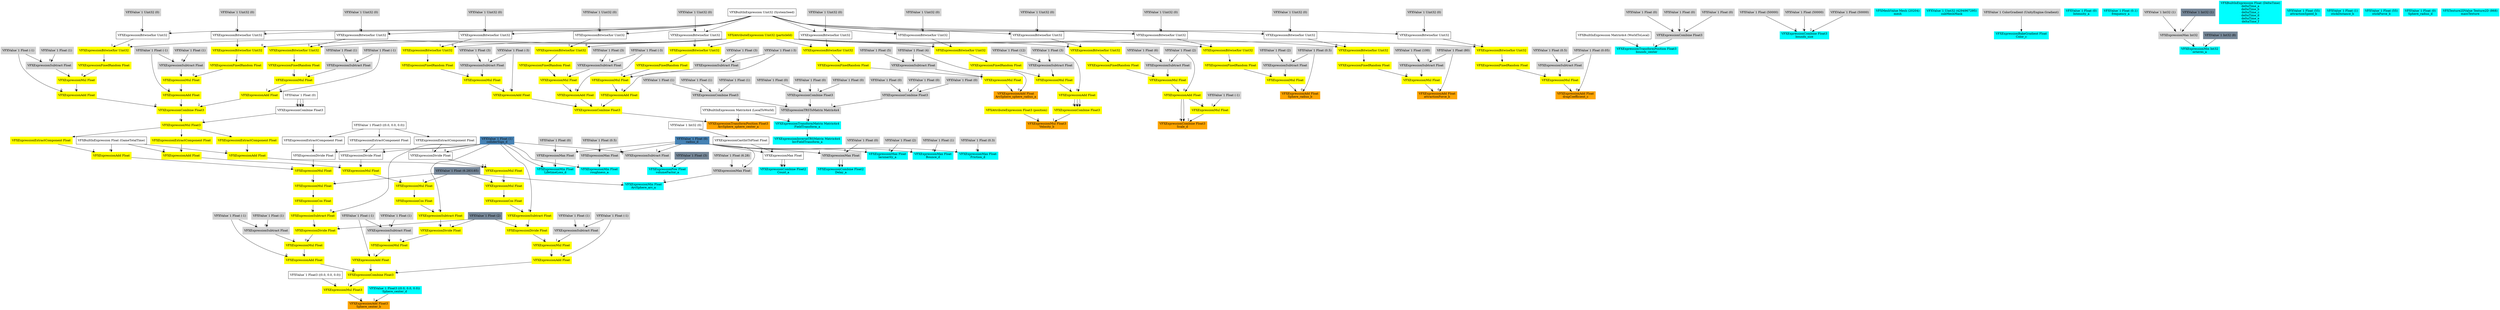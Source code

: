 digraph G {
node0 [shape="box" color="cyan" style="filled" label="VFXExpressionCombine Float2
Count_a"]
node1 [shape="box" label="VFXExpressionMax Float"]
node2 [shape="box" label="VFXExpressionCastIntToFloat Float"]
node3 [shape="box" label="VFXValue`1 Int32 (0)"]
node4 [shape="box" color="steelblue" style="filled" label="VFXValue`1 Float (0)
radius_d"]
node5 [shape="box" color="cyan" style="filled" label="VFXExpressionCombine Float2
Delay_a"]
node6 [shape="box" color="lightgray" style="filled" label="VFXExpressionMax Float"]
node7 [shape="box" color="lightgray" style="filled" label="VFXValue`1 Float (0)"]
node8 [shape="box" color="cyan" style="filled" label="VFXExpressionTransformPosition Float3
bounds_center"]
node9 [shape="box" label="VFXBuiltInExpression Matrix4x4 (WorldToLocal)"]
node10 [shape="box" color="lightgray" style="filled" label="VFXExpressionCombine Float3"]
node11 [shape="box" color="lightgray" style="filled" label="VFXValue`1 Float (0)"]
node12 [shape="box" color="lightgray" style="filled" label="VFXValue`1 Float (0)"]
node13 [shape="box" color="lightgray" style="filled" label="VFXValue`1 Float (0)"]
node14 [shape="box" color="cyan" style="filled" label="VFXExpressionCombine Float3
bounds_size"]
node15 [shape="box" color="lightgray" style="filled" label="VFXValue`1 Float (50000)"]
node16 [shape="box" color="lightgray" style="filled" label="VFXValue`1 Float (50000)"]
node17 [shape="box" color="lightgray" style="filled" label="VFXValue`1 Float (50000)"]
node18 [shape="box" color="cyan" style="filled" label="VFXMeshValue Mesh (20204)
mesh"]
node19 [shape="box" color="cyan" style="filled" label="VFXValue`1 Uint32 (4294967295)
subMeshMask"]
node20 [shape="box" color="orange" style="filled" label="VFXExpressionTransformPosition Float3
ArcSphere_sphere_center_a"]
node21 [shape="box" label="VFXBuiltInExpression Matrix4x4 (LocalToWorld)"]
node22 [shape="box" color="yellow" style="filled" label="VFXExpressionCombine Float3"]
node23 [shape="box" color="yellow" style="filled" label="VFXExpressionAdd Float"]
node24 [shape="box" color="lightgray" style="filled" label="VFXValue`1 Float (-3)"]
node25 [shape="box" color="yellow" style="filled" label="VFXExpressionMul Float"]
node26 [shape="box" color="yellow" style="filled" label="VFXExpressionFixedRandom Float"]
node27 [shape="box" color="yellow" style="filled" label="VFXExpressionBitwiseXor Uint32"]
node28 [shape="box" color="yellow" style="filled" label="VFXAttributeExpression Uint32 (particleId)"]
node29 [shape="box" label="VFXExpressionBitwiseXor Uint32"]
node30 [shape="box" color="lightgray" style="filled" label="VFXValue`1 Uint32 (0)"]
node31 [shape="box" label="VFXBuiltInExpression Uint32 (SystemSeed)"]
node32 [shape="box" color="lightgray" style="filled" label="VFXExpressionSubtract Float"]
node33 [shape="box" color="lightgray" style="filled" label="VFXValue`1 Float (3)"]
node34 [shape="box" color="yellow" style="filled" label="VFXExpressionAdd Float"]
node35 [shape="box" color="lightgray" style="filled" label="VFXValue`1 Float (-3)"]
node36 [shape="box" color="yellow" style="filled" label="VFXExpressionMul Float"]
node37 [shape="box" color="yellow" style="filled" label="VFXExpressionFixedRandom Float"]
node38 [shape="box" color="yellow" style="filled" label="VFXExpressionBitwiseXor Uint32"]
node39 [shape="box" label="VFXExpressionBitwiseXor Uint32"]
node40 [shape="box" color="lightgray" style="filled" label="VFXValue`1 Uint32 (0)"]
node41 [shape="box" color="lightgray" style="filled" label="VFXExpressionSubtract Float"]
node42 [shape="box" color="lightgray" style="filled" label="VFXValue`1 Float (3)"]
node43 [shape="box" color="yellow" style="filled" label="VFXExpressionAdd Float"]
node44 [shape="box" color="lightgray" style="filled" label="VFXValue`1 Float (-3)"]
node45 [shape="box" color="yellow" style="filled" label="VFXExpressionMul Float"]
node46 [shape="box" color="yellow" style="filled" label="VFXExpressionFixedRandom Float"]
node47 [shape="box" color="yellow" style="filled" label="VFXExpressionBitwiseXor Uint32"]
node48 [shape="box" label="VFXExpressionBitwiseXor Uint32"]
node49 [shape="box" color="lightgray" style="filled" label="VFXValue`1 Uint32 (0)"]
node50 [shape="box" color="lightgray" style="filled" label="VFXExpressionSubtract Float"]
node51 [shape="box" color="lightgray" style="filled" label="VFXValue`1 Float (3)"]
node52 [shape="box" color="orange" style="filled" label="VFXExpressionAdd Float
ArcSphere_sphere_radius_a"]
node53 [shape="box" color="lightgray" style="filled" label="VFXValue`1 Float (4)"]
node54 [shape="box" color="yellow" style="filled" label="VFXExpressionMul Float"]
node55 [shape="box" color="yellow" style="filled" label="VFXExpressionFixedRandom Float"]
node56 [shape="box" color="yellow" style="filled" label="VFXExpressionBitwiseXor Uint32"]
node57 [shape="box" label="VFXExpressionBitwiseXor Uint32"]
node58 [shape="box" color="lightgray" style="filled" label="VFXValue`1 Uint32 (0)"]
node59 [shape="box" color="lightgray" style="filled" label="VFXExpressionSubtract Float"]
node60 [shape="box" color="lightgray" style="filled" label="VFXValue`1 Float (5)"]
node61 [shape="box" color="cyan" style="filled" label="VFXExpressionMin Float
ArcSphere_arc_a"]
node62 [shape="box" color="lightgray" style="filled" label="VFXExpressionMax Float"]
node63 [shape="box" color="lightgray" style="filled" label="VFXValue`1 Float (6.28)"]
node64 [shape="box" color="lightslategray" style="filled" label="VFXValue`1 Float (6.283185)"]
node65 [shape="box" color="cyan" style="filled" label="VFXExpressionPow Float
volumeFactor_a"]
node66 [shape="box" color="lightgray" style="filled" label="VFXExpressionSubtract Float"]
node67 [shape="box" color="steelblue" style="filled" label="VFXValue`1 Float (1)
colliderSign_d"]
node68 [shape="box" color="lightslategray" style="filled" label="VFXValue`1 Float (3)"]
node69 [shape="box" color="orange" style="filled" label="VFXExpressionMul Float3
Velocity_b"]
node70 [shape="box" color="yellow" style="filled" label="VFXAttributeExpression Float3 (position)"]
node71 [shape="box" color="yellow" style="filled" label="VFXExpressionCombine Float3"]
node72 [shape="box" color="yellow" style="filled" label="VFXExpressionAdd Float"]
node73 [shape="box" color="lightgray" style="filled" label="VFXValue`1 Float (3)"]
node74 [shape="box" color="yellow" style="filled" label="VFXExpressionMul Float"]
node75 [shape="box" color="yellow" style="filled" label="VFXExpressionFixedRandom Float"]
node76 [shape="box" color="yellow" style="filled" label="VFXExpressionBitwiseXor Uint32"]
node77 [shape="box" label="VFXExpressionBitwiseXor Uint32"]
node78 [shape="box" color="lightgray" style="filled" label="VFXValue`1 Uint32 (0)"]
node79 [shape="box" color="lightgray" style="filled" label="VFXExpressionSubtract Float"]
node80 [shape="box" color="lightgray" style="filled" label="VFXValue`1 Float (12)"]
node81 [shape="box" color="cyan" style="filled" label="VFXExpressionBakeGradient Float
Color_c"]
node82 [shape="box" color="lightgray" style="filled" label="VFXValue`1 ColorGradient (UnityEngine.Gradient)"]
node83 [shape="box" color="orange" style="filled" label="VFXExpressionCombine Float3
Scale_d"]
node84 [shape="box" color="yellow" style="filled" label="VFXExpressionAdd Float"]
node85 [shape="box" color="lightgray" style="filled" label="VFXValue`1 Float (2)"]
node86 [shape="box" color="yellow" style="filled" label="VFXExpressionMul Float"]
node87 [shape="box" color="yellow" style="filled" label="VFXExpressionFixedRandom Float"]
node88 [shape="box" color="yellow" style="filled" label="VFXExpressionBitwiseXor Uint32"]
node89 [shape="box" label="VFXExpressionBitwiseXor Uint32"]
node90 [shape="box" color="lightgray" style="filled" label="VFXValue`1 Uint32 (0)"]
node91 [shape="box" color="lightgray" style="filled" label="VFXExpressionSubtract Float"]
node92 [shape="box" color="lightgray" style="filled" label="VFXValue`1 Float (6)"]
node93 [shape="box" color="yellow" style="filled" label="VFXExpressionMul Float"]
node94 [shape="box" color="lightgray" style="filled" label="VFXValue`1 Float (-1)"]
node95 [shape="box" color="cyan" style="filled" label="VFXExpressionInverseTRSMatrix Matrix4x4
InvFieldTransform_a"]
node96 [shape="box" color="cyan" style="filled" label="VFXExpressionTransformMatrix Matrix4x4
FieldTransform_a"]
node97 [shape="box" color="lightgray" style="filled" label="VFXExpressionTRSToMatrix Matrix4x4"]
node98 [shape="box" color="lightgray" style="filled" label="VFXExpressionCombine Float3"]
node99 [shape="box" color="lightgray" style="filled" label="VFXValue`1 Float (0)"]
node100 [shape="box" color="lightgray" style="filled" label="VFXValue`1 Float (0)"]
node101 [shape="box" color="lightgray" style="filled" label="VFXValue`1 Float (0)"]
node102 [shape="box" color="lightgray" style="filled" label="VFXExpressionCombine Float3"]
node103 [shape="box" color="lightgray" style="filled" label="VFXValue`1 Float (0)"]
node104 [shape="box" color="lightgray" style="filled" label="VFXValue`1 Float (0)"]
node105 [shape="box" color="lightgray" style="filled" label="VFXValue`1 Float (0)"]
node106 [shape="box" color="lightgray" style="filled" label="VFXExpressionCombine Float3"]
node107 [shape="box" color="lightgray" style="filled" label="VFXValue`1 Float (1)"]
node108 [shape="box" color="lightgray" style="filled" label="VFXValue`1 Float (1)"]
node109 [shape="box" color="lightgray" style="filled" label="VFXValue`1 Float (1)"]
node110 [shape="box" color="cyan" style="filled" label="VFXValue`1 Float (0)
Intensity_a"]
node111 [shape="box" color="cyan" style="filled" label="VFXValue`1 Float (0.1)
frequency_a"]
node112 [shape="box" color="cyan" style="filled" label="VFXExpressionMin Int32
octaves_a"]
node113 [shape="box" color="lightgray" style="filled" label="VFXExpressionMax Int32"]
node114 [shape="box" color="lightgray" style="filled" label="VFXValue`1 Int32 (1)"]
node115 [shape="box" color="lightslategray" style="filled" label="VFXValue`1 Int32 (1)"]
node116 [shape="box" color="lightslategray" style="filled" label="VFXValue`1 Int32 (8)"]
node117 [shape="box" color="cyan" style="filled" label="VFXExpressionMin Float
roughness_a"]
node118 [shape="box" color="lightgray" style="filled" label="VFXExpressionMax Float"]
node119 [shape="box" color="lightgray" style="filled" label="VFXValue`1 Float (0.5)"]
node120 [shape="box" color="cyan" style="filled" label="VFXExpressionMax Float
lacunarity_a"]
node121 [shape="box" color="lightgray" style="filled" label="VFXValue`1 Float (2)"]
node122 [shape="box" color="cyan" style="filled" label="VFXBuiltInExpression Float (DeltaTime)
deltaTime_a
deltaTime_b
deltaTime_c
deltaTime_d
deltaTime_e
deltaTime_f"]
node123 [shape="box" color="orange" style="filled" label="VFXExpressionAdd Float3
Sphere_center_b"]
node124 [shape="box" color="yellow" style="filled" label="VFXExpressionMul Float3"]
node125 [shape="box" label="VFXValue`1 Float3 ((0.0, 0.0, 0.0))"]
node126 [shape="box" color="yellow" style="filled" label="VFXExpressionCombine Float3"]
node127 [shape="box" color="yellow" style="filled" label="VFXExpressionAdd Float"]
node128 [shape="box" color="lightgray" style="filled" label="VFXValue`1 Float (-1)"]
node129 [shape="box" color="yellow" style="filled" label="VFXExpressionMul Float"]
node130 [shape="box" color="yellow" style="filled" label="VFXExpressionDivide Float"]
node131 [shape="box" color="yellow" style="filled" label="VFXExpressionSubtract Float"]
node132 [shape="box" color="yellow" style="filled" label="VFXExpressionCos Float"]
node133 [shape="box" color="yellow" style="filled" label="VFXExpressionMul Float"]
node134 [shape="box" color="yellow" style="filled" label="VFXExpressionMul Float"]
node135 [shape="box" color="yellow" style="filled" label="VFXExpressionAdd Float"]
node136 [shape="box" label="VFXBuiltInExpression Float (GameTotalTime)"]
node137 [shape="box" color="yellow" style="filled" label="VFXExpressionExtractComponent Float"]
node138 [shape="box" color="yellow" style="filled" label="VFXExpressionMul Float3"]
node139 [shape="box" color="yellow" style="filled" label="VFXExpressionCombine Float3"]
node140 [shape="box" color="yellow" style="filled" label="VFXExpressionAdd Float"]
node141 [shape="box" color="lightgray" style="filled" label="VFXValue`1 Float (-1)"]
node142 [shape="box" color="yellow" style="filled" label="VFXExpressionMul Float"]
node143 [shape="box" color="yellow" style="filled" label="VFXExpressionFixedRandom Float"]
node144 [shape="box" color="yellow" style="filled" label="VFXExpressionBitwiseXor Uint32"]
node145 [shape="box" label="VFXExpressionBitwiseXor Uint32"]
node146 [shape="box" color="lightgray" style="filled" label="VFXValue`1 Uint32 (0)"]
node147 [shape="box" color="lightgray" style="filled" label="VFXExpressionSubtract Float"]
node148 [shape="box" color="lightgray" style="filled" label="VFXValue`1 Float (1)"]
node149 [shape="box" color="yellow" style="filled" label="VFXExpressionAdd Float"]
node150 [shape="box" color="lightgray" style="filled" label="VFXValue`1 Float (-1)"]
node151 [shape="box" color="yellow" style="filled" label="VFXExpressionMul Float"]
node152 [shape="box" color="yellow" style="filled" label="VFXExpressionFixedRandom Float"]
node153 [shape="box" color="yellow" style="filled" label="VFXExpressionBitwiseXor Uint32"]
node154 [shape="box" label="VFXExpressionBitwiseXor Uint32"]
node155 [shape="box" color="lightgray" style="filled" label="VFXValue`1 Uint32 (0)"]
node156 [shape="box" color="lightgray" style="filled" label="VFXExpressionSubtract Float"]
node157 [shape="box" color="lightgray" style="filled" label="VFXValue`1 Float (1)"]
node158 [shape="box" color="yellow" style="filled" label="VFXExpressionAdd Float"]
node159 [shape="box" color="lightgray" style="filled" label="VFXValue`1 Float (-1)"]
node160 [shape="box" color="yellow" style="filled" label="VFXExpressionMul Float"]
node161 [shape="box" color="yellow" style="filled" label="VFXExpressionFixedRandom Float"]
node162 [shape="box" color="yellow" style="filled" label="VFXExpressionBitwiseXor Uint32"]
node163 [shape="box" label="VFXExpressionBitwiseXor Uint32"]
node164 [shape="box" color="lightgray" style="filled" label="VFXValue`1 Uint32 (0)"]
node165 [shape="box" color="lightgray" style="filled" label="VFXExpressionSubtract Float"]
node166 [shape="box" color="lightgray" style="filled" label="VFXValue`1 Float (1)"]
node167 [shape="box" label="VFXExpressionCombine Float3"]
node168 [shape="box" label="VFXValue`1 Float (0)"]
node169 [shape="box" label="VFXExpressionDivide Float"]
node170 [shape="box" label="VFXExpressionExtractComponent Float"]
node171 [shape="box" label="VFXValue`1 Float3 ((0.0, 0.0, 0.0))"]
node172 [shape="box" color="lightslategray" style="filled" label="VFXValue`1 Float (2)"]
node173 [shape="box" color="lightgray" style="filled" label="VFXExpressionSubtract Float"]
node174 [shape="box" color="lightgray" style="filled" label="VFXValue`1 Float (1)"]
node175 [shape="box" color="yellow" style="filled" label="VFXExpressionAdd Float"]
node176 [shape="box" color="lightgray" style="filled" label="VFXValue`1 Float (-1)"]
node177 [shape="box" color="yellow" style="filled" label="VFXExpressionMul Float"]
node178 [shape="box" color="yellow" style="filled" label="VFXExpressionDivide Float"]
node179 [shape="box" color="yellow" style="filled" label="VFXExpressionSubtract Float"]
node180 [shape="box" color="yellow" style="filled" label="VFXExpressionCos Float"]
node181 [shape="box" color="yellow" style="filled" label="VFXExpressionMul Float"]
node182 [shape="box" color="yellow" style="filled" label="VFXExpressionMul Float"]
node183 [shape="box" color="yellow" style="filled" label="VFXExpressionAdd Float"]
node184 [shape="box" color="yellow" style="filled" label="VFXExpressionExtractComponent Float"]
node185 [shape="box" label="VFXExpressionDivide Float"]
node186 [shape="box" label="VFXExpressionExtractComponent Float"]
node187 [shape="box" color="lightgray" style="filled" label="VFXExpressionSubtract Float"]
node188 [shape="box" color="lightgray" style="filled" label="VFXValue`1 Float (1)"]
node189 [shape="box" color="yellow" style="filled" label="VFXExpressionAdd Float"]
node190 [shape="box" color="lightgray" style="filled" label="VFXValue`1 Float (-1)"]
node191 [shape="box" color="yellow" style="filled" label="VFXExpressionMul Float"]
node192 [shape="box" color="yellow" style="filled" label="VFXExpressionDivide Float"]
node193 [shape="box" color="yellow" style="filled" label="VFXExpressionSubtract Float"]
node194 [shape="box" color="yellow" style="filled" label="VFXExpressionCos Float"]
node195 [shape="box" color="yellow" style="filled" label="VFXExpressionMul Float"]
node196 [shape="box" color="yellow" style="filled" label="VFXExpressionMul Float"]
node197 [shape="box" color="yellow" style="filled" label="VFXExpressionAdd Float"]
node198 [shape="box" color="yellow" style="filled" label="VFXExpressionExtractComponent Float"]
node199 [shape="box" label="VFXExpressionDivide Float"]
node200 [shape="box" label="VFXExpressionExtractComponent Float"]
node201 [shape="box" color="lightgray" style="filled" label="VFXExpressionSubtract Float"]
node202 [shape="box" color="lightgray" style="filled" label="VFXValue`1 Float (1)"]
node203 [shape="box" color="cyan" style="filled" label="VFXValue`1 Float3 ((0.0, 0.0, 0.0))
Sphere_center_d"]
node204 [shape="box" color="orange" style="filled" label="VFXExpressionAdd Float
Sphere_radius_b"]
node205 [shape="box" color="lightgray" style="filled" label="VFXValue`1 Float (0.5)"]
node206 [shape="box" color="yellow" style="filled" label="VFXExpressionMul Float"]
node207 [shape="box" color="yellow" style="filled" label="VFXExpressionFixedRandom Float"]
node208 [shape="box" color="yellow" style="filled" label="VFXExpressionBitwiseXor Uint32"]
node209 [shape="box" label="VFXExpressionBitwiseXor Uint32"]
node210 [shape="box" color="lightgray" style="filled" label="VFXValue`1 Uint32 (0)"]
node211 [shape="box" color="lightgray" style="filled" label="VFXExpressionSubtract Float"]
node212 [shape="box" color="lightgray" style="filled" label="VFXValue`1 Float (2)"]
node213 [shape="box" color="cyan" style="filled" label="VFXValue`1 Float (55)
attractionSpeed_b"]
node214 [shape="box" color="orange" style="filled" label="VFXExpressionAdd Float
attractionForce_b"]
node215 [shape="box" color="lightgray" style="filled" label="VFXValue`1 Float (80)"]
node216 [shape="box" color="yellow" style="filled" label="VFXExpressionMul Float"]
node217 [shape="box" color="yellow" style="filled" label="VFXExpressionFixedRandom Float"]
node218 [shape="box" color="yellow" style="filled" label="VFXExpressionBitwiseXor Uint32"]
node219 [shape="box" label="VFXExpressionBitwiseXor Uint32"]
node220 [shape="box" color="lightgray" style="filled" label="VFXValue`1 Uint32 (0)"]
node221 [shape="box" color="lightgray" style="filled" label="VFXExpressionSubtract Float"]
node222 [shape="box" color="lightgray" style="filled" label="VFXValue`1 Float (100)"]
node223 [shape="box" color="cyan" style="filled" label="VFXValue`1 Float (1)
stickDistance_b"]
node224 [shape="box" color="cyan" style="filled" label="VFXValue`1 Float (55)
stickForce_b"]
node225 [shape="box" color="orange" style="filled" label="VFXExpressionAdd Float
dragCoefficient_c"]
node226 [shape="box" color="lightgray" style="filled" label="VFXValue`1 Float (0.05)"]
node227 [shape="box" color="yellow" style="filled" label="VFXExpressionMul Float"]
node228 [shape="box" color="yellow" style="filled" label="VFXExpressionFixedRandom Float"]
node229 [shape="box" color="yellow" style="filled" label="VFXExpressionBitwiseXor Uint32"]
node230 [shape="box" label="VFXExpressionBitwiseXor Uint32"]
node231 [shape="box" color="lightgray" style="filled" label="VFXValue`1 Uint32 (0)"]
node232 [shape="box" color="lightgray" style="filled" label="VFXExpressionSubtract Float"]
node233 [shape="box" color="lightgray" style="filled" label="VFXValue`1 Float (0.5)"]
node234 [shape="box" color="cyan" style="filled" label="VFXValue`1 Float (0)
Sphere_radius_d"]
node235 [shape="box" color="cyan" style="filled" label="VFXExpressionMax Float
Bounce_d"]
node236 [shape="box" color="lightgray" style="filled" label="VFXValue`1 Float (1)"]
node237 [shape="box" color="cyan" style="filled" label="VFXExpressionMax Float
Friction_d"]
node238 [shape="box" color="lightgray" style="filled" label="VFXValue`1 Float (0.3)"]
node239 [shape="box" color="cyan" style="filled" label="VFXExpressionMin Float
LifetimeLoss_d"]
node240 [shape="box" color="lightgray" style="filled" label="VFXExpressionMax Float"]
node241 [shape="box" color="lightgray" style="filled" label="VFXValue`1 Float (0)"]
node242 [shape="box" color="cyan" style="filled" label="VFXTexture2DValue Texture2D (868)
mainTexture"]
node1 -> node0 [headlabel="0"]
node1 -> node0 [headlabel="1"]
node2 -> node1 [headlabel="0"]
node4 -> node1 [headlabel="1"]
node3 -> node2 
node6 -> node5 [headlabel="0"]
node6 -> node5 [headlabel="1"]
node7 -> node6 [headlabel="0"]
node4 -> node6 [headlabel="1"]
node9 -> node8 [headlabel="0"]
node10 -> node8 [headlabel="1"]
node11 -> node10 [headlabel="0"]
node12 -> node10 [headlabel="1"]
node13 -> node10 [headlabel="2"]
node15 -> node14 [headlabel="0"]
node16 -> node14 [headlabel="1"]
node17 -> node14 [headlabel="2"]
node21 -> node20 [headlabel="0"]
node22 -> node20 [headlabel="1"]
node23 -> node22 [headlabel="0"]
node34 -> node22 [headlabel="1"]
node43 -> node22 [headlabel="2"]
node24 -> node23 [headlabel="0"]
node25 -> node23 [headlabel="1"]
node26 -> node25 [headlabel="0"]
node32 -> node25 [headlabel="1"]
node27 -> node26 
node28 -> node27 [headlabel="0"]
node29 -> node27 [headlabel="1"]
node30 -> node29 [headlabel="0"]
node31 -> node29 [headlabel="1"]
node33 -> node32 [headlabel="0"]
node24 -> node32 [headlabel="1"]
node35 -> node34 [headlabel="0"]
node36 -> node34 [headlabel="1"]
node37 -> node36 [headlabel="0"]
node41 -> node36 [headlabel="1"]
node38 -> node37 
node28 -> node38 [headlabel="0"]
node39 -> node38 [headlabel="1"]
node40 -> node39 [headlabel="0"]
node31 -> node39 [headlabel="1"]
node42 -> node41 [headlabel="0"]
node35 -> node41 [headlabel="1"]
node44 -> node43 [headlabel="0"]
node45 -> node43 [headlabel="1"]
node46 -> node45 [headlabel="0"]
node50 -> node45 [headlabel="1"]
node47 -> node46 
node28 -> node47 [headlabel="0"]
node48 -> node47 [headlabel="1"]
node49 -> node48 [headlabel="0"]
node31 -> node48 [headlabel="1"]
node51 -> node50 [headlabel="0"]
node44 -> node50 [headlabel="1"]
node53 -> node52 [headlabel="0"]
node54 -> node52 [headlabel="1"]
node55 -> node54 [headlabel="0"]
node59 -> node54 [headlabel="1"]
node56 -> node55 
node28 -> node56 [headlabel="0"]
node57 -> node56 [headlabel="1"]
node58 -> node57 [headlabel="0"]
node31 -> node57 [headlabel="1"]
node60 -> node59 [headlabel="0"]
node53 -> node59 [headlabel="1"]
node62 -> node61 [headlabel="0"]
node64 -> node61 [headlabel="1"]
node63 -> node62 [headlabel="0"]
node4 -> node62 [headlabel="1"]
node66 -> node65 [headlabel="0"]
node68 -> node65 [headlabel="1"]
node67 -> node66 [headlabel="0"]
node4 -> node66 [headlabel="1"]
node70 -> node69 [headlabel="0"]
node71 -> node69 [headlabel="1"]
node72 -> node71 [headlabel="0"]
node72 -> node71 [headlabel="1"]
node72 -> node71 [headlabel="2"]
node73 -> node72 [headlabel="0"]
node74 -> node72 [headlabel="1"]
node75 -> node74 [headlabel="0"]
node79 -> node74 [headlabel="1"]
node76 -> node75 
node28 -> node76 [headlabel="0"]
node77 -> node76 [headlabel="1"]
node78 -> node77 [headlabel="0"]
node31 -> node77 [headlabel="1"]
node80 -> node79 [headlabel="0"]
node73 -> node79 [headlabel="1"]
node82 -> node81 
node84 -> node83 [headlabel="0"]
node84 -> node83 [headlabel="1"]
node93 -> node83 [headlabel="2"]
node85 -> node84 [headlabel="0"]
node86 -> node84 [headlabel="1"]
node87 -> node86 [headlabel="0"]
node91 -> node86 [headlabel="1"]
node88 -> node87 
node28 -> node88 [headlabel="0"]
node89 -> node88 [headlabel="1"]
node90 -> node89 [headlabel="0"]
node31 -> node89 [headlabel="1"]
node92 -> node91 [headlabel="0"]
node85 -> node91 [headlabel="1"]
node84 -> node93 [headlabel="0"]
node94 -> node93 [headlabel="1"]
node96 -> node95 
node21 -> node96 [headlabel="0"]
node97 -> node96 [headlabel="1"]
node98 -> node97 [headlabel="0"]
node102 -> node97 [headlabel="1"]
node106 -> node97 [headlabel="2"]
node99 -> node98 [headlabel="0"]
node100 -> node98 [headlabel="1"]
node101 -> node98 [headlabel="2"]
node103 -> node102 [headlabel="0"]
node104 -> node102 [headlabel="1"]
node105 -> node102 [headlabel="2"]
node107 -> node106 [headlabel="0"]
node108 -> node106 [headlabel="1"]
node109 -> node106 [headlabel="2"]
node113 -> node112 [headlabel="0"]
node116 -> node112 [headlabel="1"]
node114 -> node113 [headlabel="0"]
node115 -> node113 [headlabel="1"]
node118 -> node117 [headlabel="0"]
node67 -> node117 [headlabel="1"]
node119 -> node118 [headlabel="0"]
node4 -> node118 [headlabel="1"]
node121 -> node120 [headlabel="0"]
node4 -> node120 [headlabel="1"]
node124 -> node123 [headlabel="0"]
node203 -> node123 [headlabel="1"]
node125 -> node124 [headlabel="0"]
node126 -> node124 [headlabel="1"]
node127 -> node126 [headlabel="0"]
node175 -> node126 [headlabel="1"]
node189 -> node126 [headlabel="2"]
node128 -> node127 [headlabel="0"]
node129 -> node127 [headlabel="1"]
node130 -> node129 [headlabel="0"]
node173 -> node129 [headlabel="1"]
node131 -> node130 [headlabel="0"]
node172 -> node130 [headlabel="1"]
node67 -> node131 [headlabel="0"]
node132 -> node131 [headlabel="1"]
node133 -> node132 
node134 -> node133 [headlabel="0"]
node64 -> node133 [headlabel="1"]
node135 -> node134 [headlabel="0"]
node169 -> node134 [headlabel="1"]
node136 -> node135 [headlabel="0"]
node137 -> node135 [headlabel="1"]
node138 -> node137 
node139 -> node138 [headlabel="0"]
node167 -> node138 [headlabel="1"]
node140 -> node139 [headlabel="0"]
node149 -> node139 [headlabel="1"]
node158 -> node139 [headlabel="2"]
node141 -> node140 [headlabel="0"]
node142 -> node140 [headlabel="1"]
node143 -> node142 [headlabel="0"]
node147 -> node142 [headlabel="1"]
node144 -> node143 
node28 -> node144 [headlabel="0"]
node145 -> node144 [headlabel="1"]
node146 -> node145 [headlabel="0"]
node31 -> node145 [headlabel="1"]
node148 -> node147 [headlabel="0"]
node141 -> node147 [headlabel="1"]
node150 -> node149 [headlabel="0"]
node151 -> node149 [headlabel="1"]
node152 -> node151 [headlabel="0"]
node156 -> node151 [headlabel="1"]
node153 -> node152 
node28 -> node153 [headlabel="0"]
node154 -> node153 [headlabel="1"]
node155 -> node154 [headlabel="0"]
node31 -> node154 [headlabel="1"]
node157 -> node156 [headlabel="0"]
node150 -> node156 [headlabel="1"]
node159 -> node158 [headlabel="0"]
node160 -> node158 [headlabel="1"]
node161 -> node160 [headlabel="0"]
node165 -> node160 [headlabel="1"]
node162 -> node161 
node28 -> node162 [headlabel="0"]
node163 -> node162 [headlabel="1"]
node164 -> node163 [headlabel="0"]
node31 -> node163 [headlabel="1"]
node166 -> node165 [headlabel="0"]
node159 -> node165 [headlabel="1"]
node168 -> node167 [headlabel="0"]
node168 -> node167 [headlabel="1"]
node168 -> node167 [headlabel="2"]
node67 -> node169 [headlabel="0"]
node170 -> node169 [headlabel="1"]
node171 -> node170 
node174 -> node173 [headlabel="0"]
node128 -> node173 [headlabel="1"]
node176 -> node175 [headlabel="0"]
node177 -> node175 [headlabel="1"]
node178 -> node177 [headlabel="0"]
node187 -> node177 [headlabel="1"]
node179 -> node178 [headlabel="0"]
node172 -> node178 [headlabel="1"]
node67 -> node179 [headlabel="0"]
node180 -> node179 [headlabel="1"]
node181 -> node180 
node182 -> node181 [headlabel="0"]
node64 -> node181 [headlabel="1"]
node183 -> node182 [headlabel="0"]
node185 -> node182 [headlabel="1"]
node136 -> node183 [headlabel="0"]
node184 -> node183 [headlabel="1"]
node138 -> node184 
node67 -> node185 [headlabel="0"]
node186 -> node185 [headlabel="1"]
node171 -> node186 
node188 -> node187 [headlabel="0"]
node176 -> node187 [headlabel="1"]
node190 -> node189 [headlabel="0"]
node191 -> node189 [headlabel="1"]
node192 -> node191 [headlabel="0"]
node201 -> node191 [headlabel="1"]
node193 -> node192 [headlabel="0"]
node172 -> node192 [headlabel="1"]
node67 -> node193 [headlabel="0"]
node194 -> node193 [headlabel="1"]
node195 -> node194 
node196 -> node195 [headlabel="0"]
node64 -> node195 [headlabel="1"]
node197 -> node196 [headlabel="0"]
node199 -> node196 [headlabel="1"]
node136 -> node197 [headlabel="0"]
node198 -> node197 [headlabel="1"]
node138 -> node198 
node67 -> node199 [headlabel="0"]
node200 -> node199 [headlabel="1"]
node171 -> node200 
node202 -> node201 [headlabel="0"]
node190 -> node201 [headlabel="1"]
node205 -> node204 [headlabel="0"]
node206 -> node204 [headlabel="1"]
node207 -> node206 [headlabel="0"]
node211 -> node206 [headlabel="1"]
node208 -> node207 
node28 -> node208 [headlabel="0"]
node209 -> node208 [headlabel="1"]
node210 -> node209 [headlabel="0"]
node31 -> node209 [headlabel="1"]
node212 -> node211 [headlabel="0"]
node205 -> node211 [headlabel="1"]
node215 -> node214 [headlabel="0"]
node216 -> node214 [headlabel="1"]
node217 -> node216 [headlabel="0"]
node221 -> node216 [headlabel="1"]
node218 -> node217 
node28 -> node218 [headlabel="0"]
node219 -> node218 [headlabel="1"]
node220 -> node219 [headlabel="0"]
node31 -> node219 [headlabel="1"]
node222 -> node221 [headlabel="0"]
node215 -> node221 [headlabel="1"]
node226 -> node225 [headlabel="0"]
node227 -> node225 [headlabel="1"]
node228 -> node227 [headlabel="0"]
node232 -> node227 [headlabel="1"]
node229 -> node228 
node28 -> node229 [headlabel="0"]
node230 -> node229 [headlabel="1"]
node231 -> node230 [headlabel="0"]
node31 -> node230 [headlabel="1"]
node233 -> node232 [headlabel="0"]
node226 -> node232 [headlabel="1"]
node236 -> node235 [headlabel="0"]
node4 -> node235 [headlabel="1"]
node238 -> node237 [headlabel="0"]
node4 -> node237 [headlabel="1"]
node240 -> node239 [headlabel="0"]
node67 -> node239 [headlabel="1"]
node241 -> node240 [headlabel="0"]
node4 -> node240 [headlabel="1"]
}

